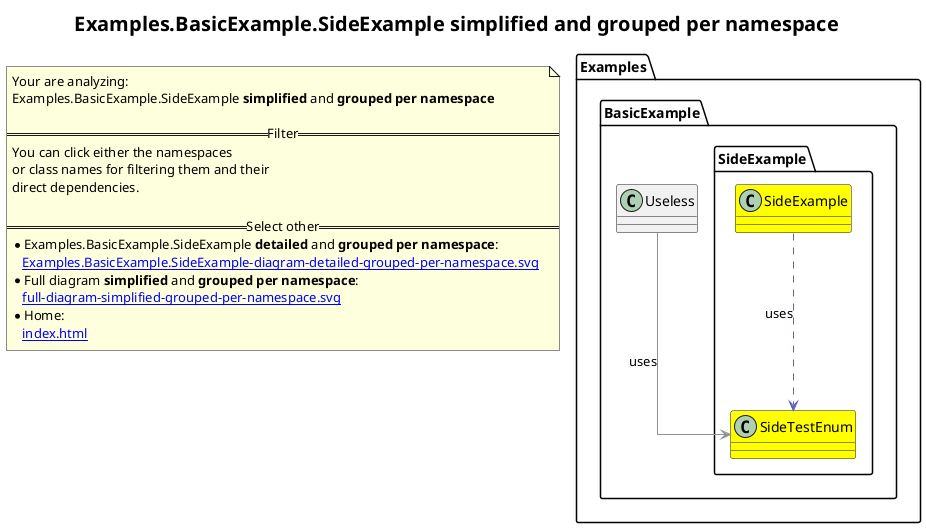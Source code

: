 @startuml
skinparam linetype ortho
title <size:20>Examples.BasicExample.SideExample **simplified** and **grouped per namespace**</size>
note "Your are analyzing:\nExamples.BasicExample.SideExample **simplified** and **grouped per namespace**\n\n==Filter==\nYou can click either the namespaces \nor class names for filtering them and their\ndirect dependencies.\n\n==Select other==\n* Examples.BasicExample.SideExample **detailed** and **grouped per namespace**:\n   [[Examples.BasicExample.SideExample-diagram-detailed-grouped-per-namespace.svg]]\n* Full diagram **simplified** and **grouped per namespace**:\n   [[full-diagram-simplified-grouped-per-namespace.svg]]\n* Home:\n   [[index.html]]" as FloatingNote
namespace Examples [[Examples-diagram-simplified-grouped-per-namespace.svg]] {
namespace Examples.BasicExample [[Examples.BasicExample-diagram-simplified-grouped-per-namespace.svg]] {
  class Examples.BasicExample.Useless [[Examples.BasicExample.Useless-diagram-simplified-grouped-per-namespace.svg]]  {
  }
'Compared namespace Examples.BasicExample [[Examples.BasicExample-diagram-simplified-grouped-per-namespace.svg]] { with last element of   }
' Closing all previous_sub_namespace_list namespace None because file analysis is finished.
' Closing namespace BasicExample
}
' Closing namespace Examples
}
namespace Examples [[Examples-diagram-simplified-grouped-per-namespace.svg]] {
namespace Examples.BasicExample [[Examples.BasicExample-diagram-simplified-grouped-per-namespace.svg]] {
namespace Examples.BasicExample.SideExample [[Examples.BasicExample.SideExample-diagram-simplified-grouped-per-namespace.svg]] {
    class Examples.BasicExample.SideExample.SideExample [[Examples.BasicExample.SideExample.SideExample-diagram-simplified-grouped-per-namespace.svg]] #yellow {
    }
    class Examples.BasicExample.SideExample.SideTestEnum [[Examples.BasicExample.SideExample.SideTestEnum-diagram-simplified-grouped-per-namespace.svg]] #yellow {
    }
'Compared namespace Examples.BasicExample.SideExample [[Examples.BasicExample.SideExample-diagram-simplified-grouped-per-namespace.svg]] { with last element of     }
' Closing all previous_sub_namespace_list namespace None because file analysis is finished.
' Closing namespace SideExample
}
' Closing namespace BasicExample
}
' Closing namespace Examples
}
 ' *************************************** 
 ' *************************************** 
 ' *************************************** 
' Class relations extracted from namespace:
' Examples.BasicExample
Examples.BasicExample.Useless -[#909090]-> Examples.BasicExample.SideExample.SideTestEnum  : uses 
' Class relations extracted from namespace:
' Examples.BasicExample.SideExample
Examples.BasicExample.SideExample.SideExample .[#6060BB].> Examples.BasicExample.SideExample.SideTestEnum  : uses 
@enduml